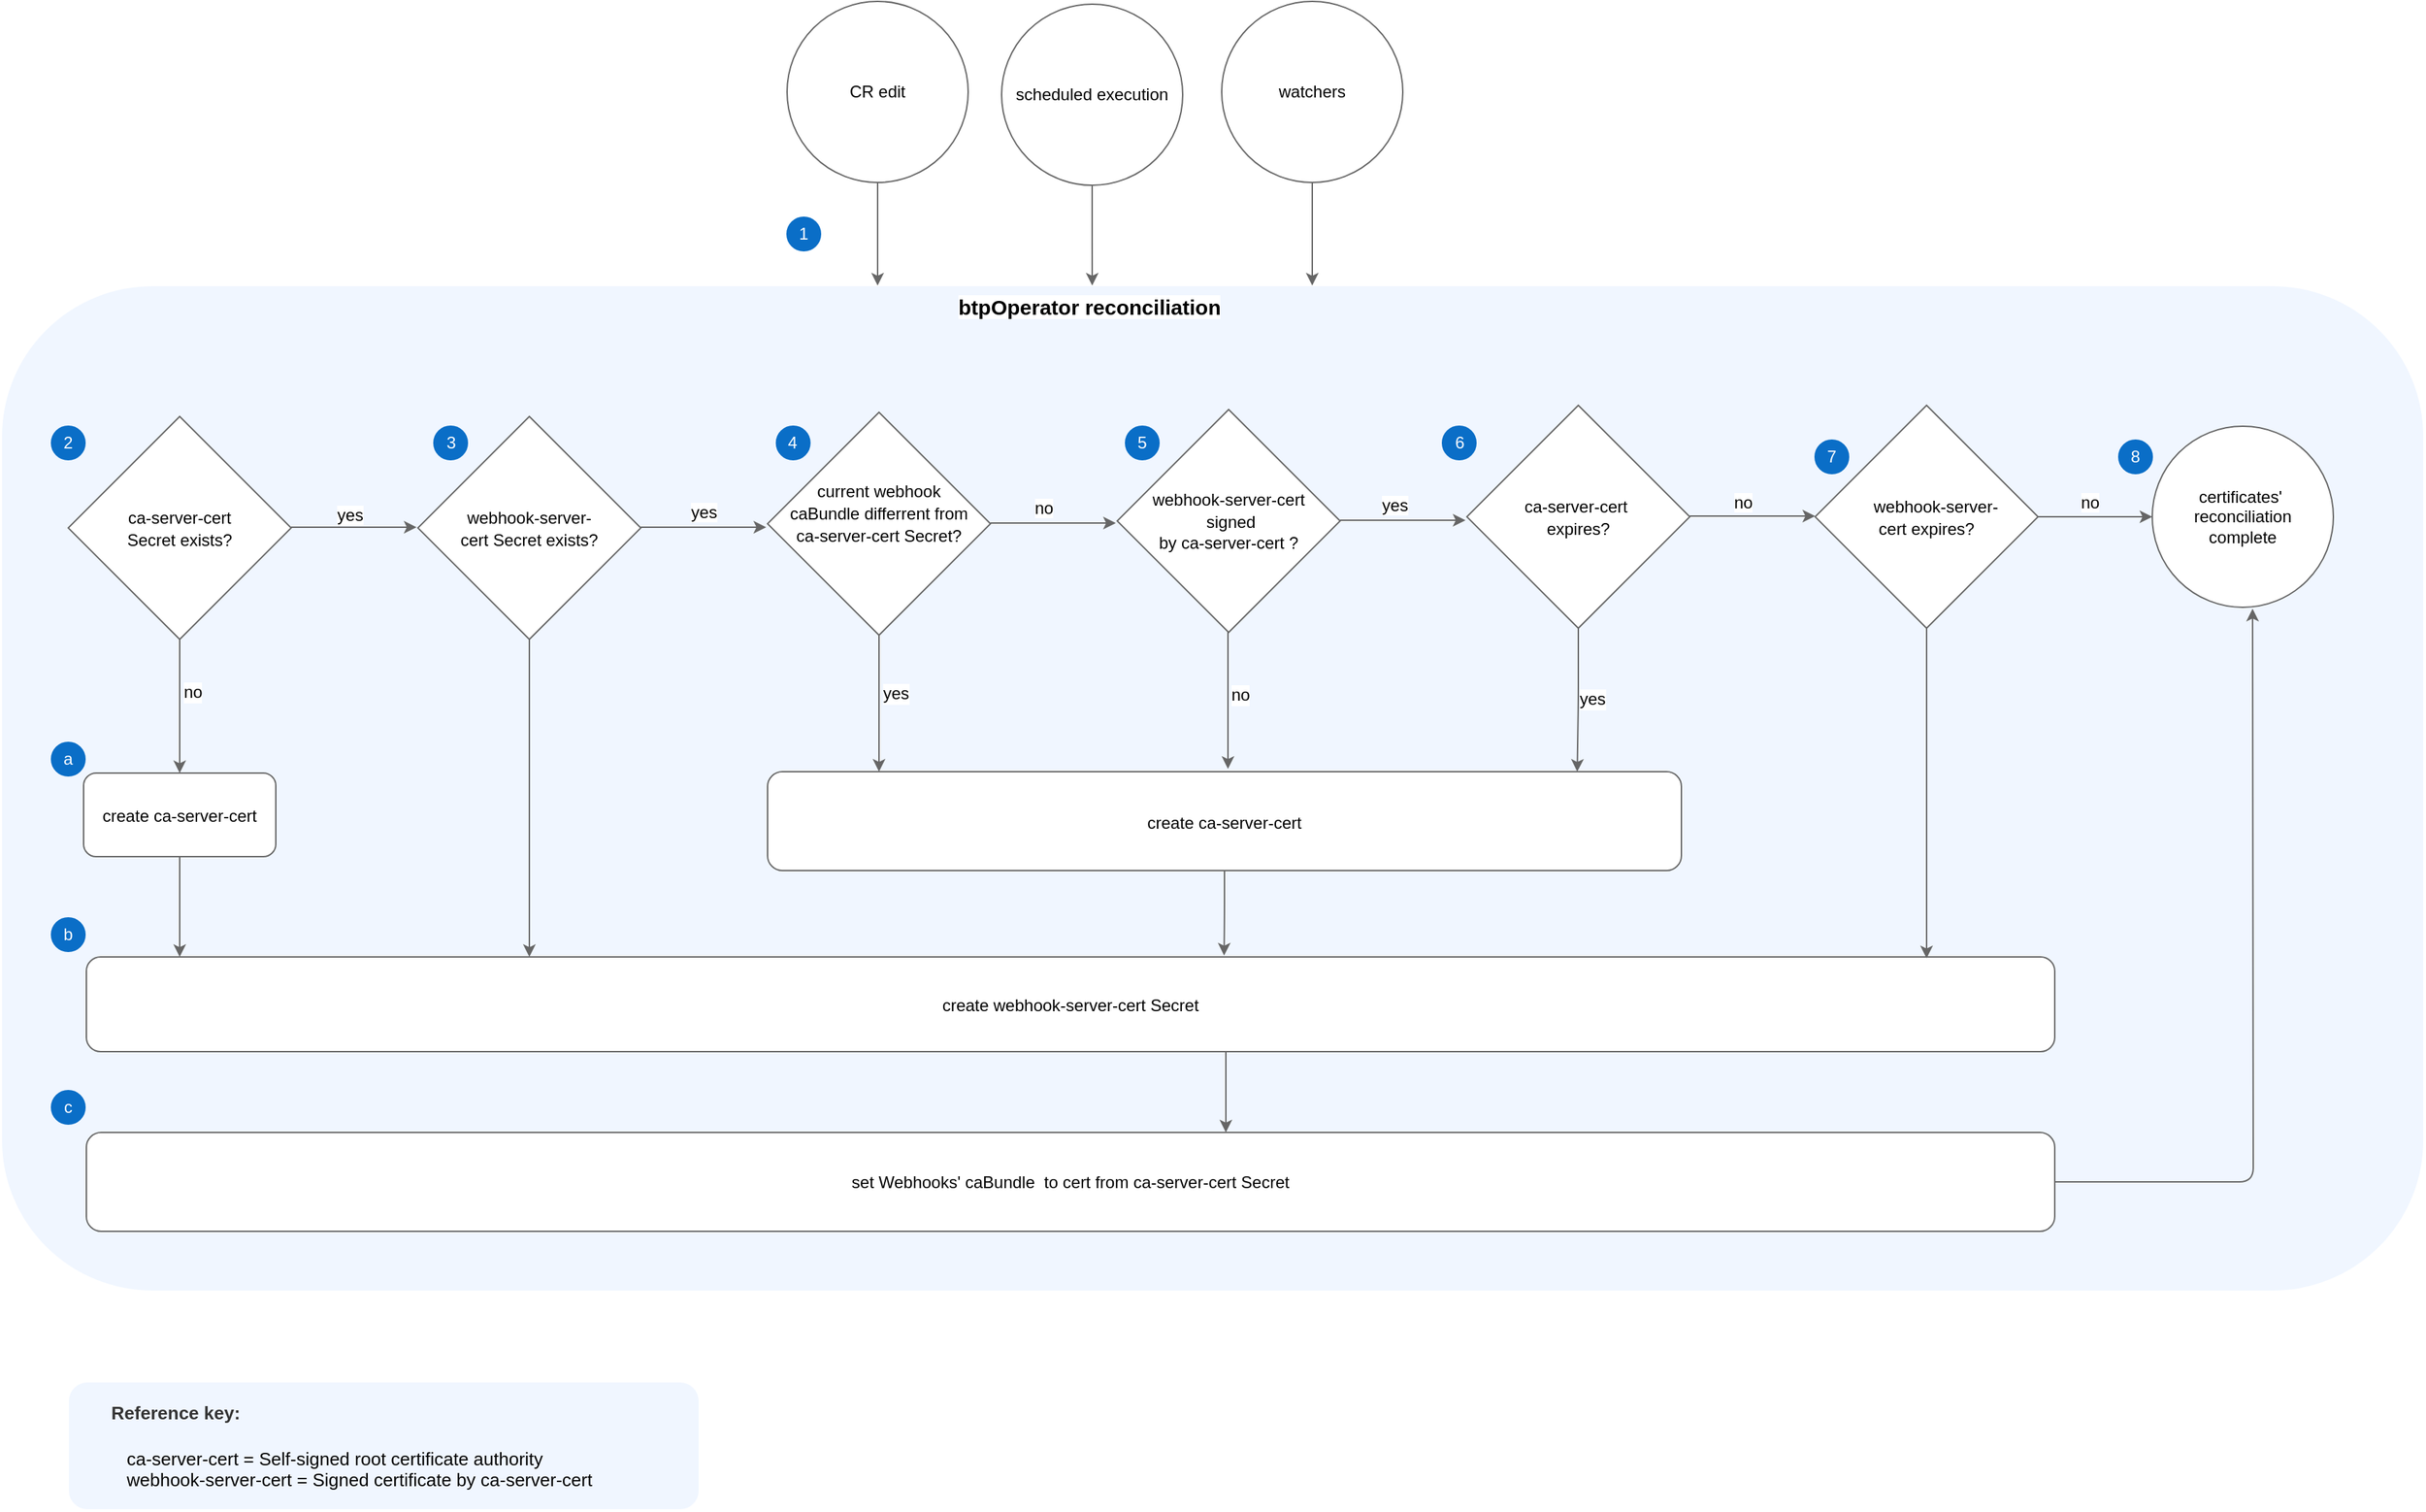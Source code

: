 <mxfile version="21.6.5" type="device">
  <diagram name="Page-1" id="vyqxLwW7QJTfSOO5Ivzo">
    <mxGraphModel dx="1550" dy="-120" grid="0" gridSize="10" guides="1" tooltips="1" connect="1" arrows="1" fold="1" page="0" pageScale="1" pageWidth="827" pageHeight="1169" math="0" shadow="0">
      <root>
        <mxCell id="0" />
        <mxCell id="1" parent="0" />
        <mxCell id="MiMByvfmSS1hJjPA0xld-52" value="" style="rounded=1;whiteSpace=wrap;html=1;fontSize=14;fillColor=#f0f6ff;fontColor=#333333;strokeColor=#FFFFFF;align=left;" vertex="1" parent="1">
          <mxGeometry x="464" y="1636" width="1739" height="722" as="geometry" />
        </mxCell>
        <mxCell id="Pu00R0AXdo9YrrrDTK1f-9" value="" style="edgeStyle=orthogonalEdgeStyle;rounded=1;orthogonalLoop=1;jettySize=auto;html=1;strokeColor=#666666;" parent="1" target="-tr_Jl8yfyVWpY2dG3ru-135" edge="1">
          <mxGeometry relative="1" as="geometry">
            <mxPoint x="1596" y="2037.5" as="sourcePoint" />
          </mxGeometry>
        </mxCell>
        <mxCell id="Pu00R0AXdo9YrrrDTK1f-10" value="" style="edgeStyle=orthogonalEdgeStyle;rounded=1;orthogonalLoop=1;jettySize=auto;html=1;strokeColor=#666666;" parent="1" target="-tr_Jl8yfyVWpY2dG3ru-218" edge="1">
          <mxGeometry relative="1" as="geometry">
            <mxPoint x="1596" y="2156" as="sourcePoint" />
          </mxGeometry>
        </mxCell>
        <mxCell id="xWwAX8yrmCoNilL9z8sZ-58" style="edgeStyle=orthogonalEdgeStyle;rounded=1;orthogonalLoop=1;jettySize=auto;html=1;strokeColor=#666666;" parent="1" source="-tr_Jl8yfyVWpY2dG3ru-173" edge="1">
          <mxGeometry relative="1" as="geometry">
            <mxPoint x="2080" y="1868" as="targetPoint" />
          </mxGeometry>
        </mxCell>
        <mxCell id="-tr_Jl8yfyVWpY2dG3ru-173" value="&lt;div style=&quot;font-size: 12px;&quot;&gt;&lt;font style=&quot;background-color: initial; font-size: 12px;&quot;&gt;set Webhooks&#39; caBundle&amp;nbsp;&amp;nbsp;&lt;/font&gt;&lt;font style=&quot;background-color: initial;&quot;&gt;to cert from&amp;nbsp;&lt;/font&gt;&lt;span style=&quot;background-color: initial; border-color: var(--border-color);&quot;&gt;ca-server-cert&amp;nbsp;&lt;/span&gt;&lt;span style=&quot;background-color: initial; border-color: var(--border-color);&quot;&gt;Secret&lt;/span&gt;&lt;/div&gt;" style="rounded=1;whiteSpace=wrap;html=1;fontSize=14;align=center;strokeColor=#666666;" parent="1" vertex="1">
          <mxGeometry x="525" y="2244" width="1413" height="71" as="geometry" />
        </mxCell>
        <mxCell id="MiMByvfmSS1hJjPA0xld-50" value="" style="edgeStyle=orthogonalEdgeStyle;rounded=1;orthogonalLoop=1;jettySize=auto;html=1;strokeColor=#666666;" edge="1" parent="1" source="-tr_Jl8yfyVWpY2dG3ru-174" target="-tr_Jl8yfyVWpY2dG3ru-173">
          <mxGeometry relative="1" as="geometry">
            <Array as="points">
              <mxPoint x="1343" y="2226" />
              <mxPoint x="1343" y="2226" />
            </Array>
          </mxGeometry>
        </mxCell>
        <mxCell id="-tr_Jl8yfyVWpY2dG3ru-174" value="&lt;font style=&quot;font-size: 12px;&quot;&gt;create&amp;nbsp;&lt;span style=&quot;border-color: var(--border-color);&quot;&gt;webhook-server-cert Secret&lt;/span&gt;&lt;/font&gt;" style="rounded=1;whiteSpace=wrap;html=1;fontSize=14;strokeColor=#666666;" parent="1" vertex="1">
          <mxGeometry x="525" y="2118" width="1413" height="68" as="geometry" />
        </mxCell>
        <mxCell id="MiMByvfmSS1hJjPA0xld-48" value="" style="edgeStyle=orthogonalEdgeStyle;rounded=1;orthogonalLoop=1;jettySize=auto;html=1;strokeColor=#666666;" edge="1" parent="1" source="-tr_Jl8yfyVWpY2dG3ru-175" target="-tr_Jl8yfyVWpY2dG3ru-174">
          <mxGeometry relative="1" as="geometry">
            <Array as="points">
              <mxPoint x="592" y="2080" />
              <mxPoint x="592" y="2080" />
            </Array>
          </mxGeometry>
        </mxCell>
        <mxCell id="-tr_Jl8yfyVWpY2dG3ru-175" value="&lt;font style=&quot;font-size: 12px;&quot;&gt;create&amp;nbsp;&lt;span style=&quot;border-color: var(--border-color);&quot;&gt;ca-server-cert&lt;/span&gt;&lt;/font&gt;" style="rounded=1;whiteSpace=wrap;html=1;fontSize=14;strokeColor=#666666;" parent="1" vertex="1">
          <mxGeometry x="523" y="1986" width="138" height="60" as="geometry" />
        </mxCell>
        <mxCell id="rAdUN6T4OuiU2hSwLSGW-6" value="" style="edgeStyle=orthogonalEdgeStyle;rounded=1;orthogonalLoop=1;jettySize=auto;html=1;strokeColor=#666666;" parent="1" source="-tr_Jl8yfyVWpY2dG3ru-207" edge="1">
          <mxGeometry relative="1" as="geometry">
            <Array as="points">
              <mxPoint x="1093" y="1618" />
              <mxPoint x="1093" y="1618" />
            </Array>
            <mxPoint x="1093" y="1636" as="targetPoint" />
          </mxGeometry>
        </mxCell>
        <mxCell id="-tr_Jl8yfyVWpY2dG3ru-207" value="&lt;span style=&quot;font-size: 12px;&quot;&gt;CR edit&lt;/span&gt;" style="ellipse;whiteSpace=wrap;html=1;aspect=fixed;labelBackgroundColor=none;fontSize=10;fillColor=#FFFFFF;strokeColor=#666666;" parent="1" vertex="1">
          <mxGeometry x="1028" y="1432" width="130" height="130" as="geometry" />
        </mxCell>
        <mxCell id="xWwAX8yrmCoNilL9z8sZ-62" style="edgeStyle=orthogonalEdgeStyle;rounded=1;orthogonalLoop=1;jettySize=auto;html=1;strokeColor=#666666;" parent="1" source="-tr_Jl8yfyVWpY2dG3ru-218" edge="1">
          <mxGeometry relative="1" as="geometry">
            <mxPoint x="1595.5" y="2312.5" as="targetPoint" />
          </mxGeometry>
        </mxCell>
        <mxCell id="xWwAX8yrmCoNilL9z8sZ-61" style="edgeStyle=orthogonalEdgeStyle;rounded=1;orthogonalLoop=1;jettySize=auto;html=1;strokeColor=#666666;" parent="1" source="-tr_Jl8yfyVWpY2dG3ru-219" edge="1">
          <mxGeometry relative="1" as="geometry">
            <mxPoint x="1344.5" y="2309" as="targetPoint" />
          </mxGeometry>
        </mxCell>
        <mxCell id="Pu00R0AXdo9YrrrDTK1f-7" value="" style="edgeStyle=orthogonalEdgeStyle;rounded=1;orthogonalLoop=1;jettySize=auto;html=1;strokeColor=#666666;" parent="1" target="-tr_Jl8yfyVWpY2dG3ru-222" edge="1">
          <mxGeometry relative="1" as="geometry">
            <mxPoint x="1344.5" y="2042" as="sourcePoint" />
          </mxGeometry>
        </mxCell>
        <mxCell id="Pu00R0AXdo9YrrrDTK1f-8" value="" style="edgeStyle=orthogonalEdgeStyle;rounded=1;orthogonalLoop=1;jettySize=auto;html=1;strokeColor=#666666;" parent="1" source="-tr_Jl8yfyVWpY2dG3ru-222" edge="1">
          <mxGeometry relative="1" as="geometry">
            <mxPoint x="1344.5" y="2203" as="targetPoint" />
          </mxGeometry>
        </mxCell>
        <mxCell id="rAdUN6T4OuiU2hSwLSGW-3" value="" style="edgeStyle=orthogonalEdgeStyle;rounded=1;orthogonalLoop=1;jettySize=auto;html=1;strokeColor=#666666;" parent="1" source="D-mSAHQnKh3Qnr3-uecS-1" edge="1">
          <mxGeometry relative="1" as="geometry">
            <Array as="points">
              <mxPoint x="1405" y="1628" />
              <mxPoint x="1405" y="1628" />
            </Array>
            <mxPoint x="1405" y="1636" as="targetPoint" />
          </mxGeometry>
        </mxCell>
        <mxCell id="D-mSAHQnKh3Qnr3-uecS-1" value="&lt;span style=&quot;border-color: var(--border-color); font-size: 12px;&quot;&gt;&lt;font style=&quot;border-color: var(--border-color); font-size: 12px;&quot;&gt;watchers&lt;/font&gt;&lt;/span&gt;" style="ellipse;whiteSpace=wrap;html=1;aspect=fixed;labelBackgroundColor=none;fontSize=10;fillColor=#FFFFFF;strokeColor=#666666;" parent="1" vertex="1">
          <mxGeometry x="1340" y="1432" width="130" height="130" as="geometry" />
        </mxCell>
        <mxCell id="rAdUN6T4OuiU2hSwLSGW-2" value="" style="edgeStyle=orthogonalEdgeStyle;rounded=1;orthogonalLoop=1;jettySize=auto;html=1;strokeColor=#666666;" parent="1" source="D-mSAHQnKh3Qnr3-uecS-2" target="xWwAX8yrmCoNilL9z8sZ-99" edge="1">
          <mxGeometry relative="1" as="geometry" />
        </mxCell>
        <mxCell id="D-mSAHQnKh3Qnr3-uecS-2" value="&lt;span style=&quot;border-color: var(--border-color); font-size: 12px;&quot;&gt;scheduled execution&lt;br&gt;&lt;/span&gt;" style="ellipse;whiteSpace=wrap;html=1;aspect=fixed;labelBackgroundColor=none;fontSize=10;fillColor=#FFFFFF;strokeColor=#666666;" parent="1" vertex="1">
          <mxGeometry x="1182" y="1434" width="130" height="130" as="geometry" />
        </mxCell>
        <mxCell id="xWwAX8yrmCoNilL9z8sZ-66" style="edgeStyle=orthogonalEdgeStyle;rounded=1;orthogonalLoop=1;jettySize=auto;html=1;entryX=0.5;entryY=0;entryDx=0;entryDy=0;strokeColor=#666666;" parent="1" source="D-mSAHQnKh3Qnr3-uecS-10" edge="1">
          <mxGeometry relative="1" as="geometry">
            <mxPoint x="1094" y="1985" as="targetPoint" />
          </mxGeometry>
        </mxCell>
        <mxCell id="xWwAX8yrmCoNilL9z8sZ-113" value="&lt;font style=&quot;font-size: 12px;&quot;&gt;yes&lt;/font&gt;" style="edgeLabel;html=1;align=left;verticalAlign=middle;resizable=0;points=[];fontSize=10;fontColor=#000000;labelPosition=right;verticalLabelPosition=middle;" parent="xWwAX8yrmCoNilL9z8sZ-66" vertex="1" connectable="0">
          <mxGeometry x="-0.143" y="1" relative="1" as="geometry">
            <mxPoint as="offset" />
          </mxGeometry>
        </mxCell>
        <mxCell id="D-mSAHQnKh3Qnr3-uecS-10" value="&lt;font style=&quot;font-size: 12px;&quot;&gt;current &lt;font style=&quot;font-size: 12px;&quot;&gt;webhook caBundle&lt;/font&gt;&amp;nbsp;differrent from&lt;br&gt;ca-&lt;font style=&quot;font-size: 12px;&quot;&gt;server-cert Secret&lt;/font&gt;?&lt;br&gt;&lt;br&gt;&lt;/font&gt;" style="rhombus;whiteSpace=wrap;html=1;labelBackgroundColor=none;fontSize=13;strokeColor=#666666;" parent="1" vertex="1">
          <mxGeometry x="1014" y="1727" width="160" height="160" as="geometry" />
        </mxCell>
        <mxCell id="xWwAX8yrmCoNilL9z8sZ-68" style="edgeStyle=orthogonalEdgeStyle;rounded=1;orthogonalLoop=1;jettySize=auto;html=1;entryX=0.5;entryY=0;entryDx=0;entryDy=0;strokeColor=#666666;" parent="1" source="D-mSAHQnKh3Qnr3-uecS-11" edge="1">
          <mxGeometry relative="1" as="geometry">
            <mxPoint x="1344.5" y="1983" as="targetPoint" />
          </mxGeometry>
        </mxCell>
        <mxCell id="xWwAX8yrmCoNilL9z8sZ-116" value="&lt;font style=&quot;font-size: 12px;&quot;&gt;no&lt;/font&gt;" style="edgeLabel;html=1;align=left;verticalAlign=middle;resizable=0;points=[];fontSize=10;fontColor=#000000;labelPosition=right;verticalLabelPosition=middle;" parent="xWwAX8yrmCoNilL9z8sZ-68" vertex="1" connectable="0">
          <mxGeometry x="-0.086" relative="1" as="geometry">
            <mxPoint as="offset" />
          </mxGeometry>
        </mxCell>
        <mxCell id="D-mSAHQnKh3Qnr3-uecS-11" value="&lt;font style=&quot;font-size: 12px;&quot;&gt;&lt;span style=&quot;border-color: var(--border-color);&quot;&gt;&amp;nbsp;&lt;font style=&quot;border-color: var(--border-color); font-size: 12px;&quot;&gt;webhook-server-cert&lt;/font&gt;&amp;nbsp;&lt;br&gt;&amp;nbsp;signed &lt;br&gt;by ca-server-cert ?&lt;/span&gt;&lt;br&gt;&lt;/font&gt;" style="rhombus;whiteSpace=wrap;html=1;labelBackgroundColor=none;fontSize=13;strokeColor=#666666;" parent="1" vertex="1">
          <mxGeometry x="1265" y="1725" width="160" height="160" as="geometry" />
        </mxCell>
        <mxCell id="xWwAX8yrmCoNilL9z8sZ-64" style="edgeStyle=orthogonalEdgeStyle;rounded=1;orthogonalLoop=1;jettySize=auto;html=1;entryX=0.5;entryY=0;entryDx=0;entryDy=0;strokeColor=#666666;" parent="1" source="D-mSAHQnKh3Qnr3-uecS-12" target="-tr_Jl8yfyVWpY2dG3ru-175" edge="1">
          <mxGeometry relative="1" as="geometry" />
        </mxCell>
        <mxCell id="xWwAX8yrmCoNilL9z8sZ-111" value="&lt;font style=&quot;font-size: 12px;&quot;&gt;no&lt;/font&gt;" style="edgeLabel;html=1;align=left;verticalAlign=middle;resizable=0;points=[];fontSize=10;fontColor=#000000;labelPosition=right;verticalLabelPosition=middle;" parent="xWwAX8yrmCoNilL9z8sZ-64" vertex="1" connectable="0">
          <mxGeometry x="-0.208" y="1" relative="1" as="geometry">
            <mxPoint as="offset" />
          </mxGeometry>
        </mxCell>
        <mxCell id="D-mSAHQnKh3Qnr3-uecS-12" value="&lt;font style=&quot;font-size: 12px;&quot;&gt;&lt;span style=&quot;border-color: var(--border-color);&quot;&gt;&lt;font style=&quot;border-color: var(--border-color); font-size: 12px;&quot;&gt;ca-server-cert&lt;/font&gt;&lt;/span&gt;&lt;span style=&quot;border-color: var(--border-color);&quot;&gt;&lt;font style=&quot;border-color: var(--border-color); font-size: 12px;&quot;&gt;&lt;br style=&quot;border-color: var(--border-color);&quot;&gt;&lt;/font&gt;Secret&amp;nbsp;exists?&lt;/span&gt;&lt;br&gt;&lt;/font&gt;" style="rhombus;whiteSpace=wrap;html=1;labelBackgroundColor=none;fontSize=13;strokeColor=#666666;" parent="1" vertex="1">
          <mxGeometry x="512" y="1730" width="160" height="160" as="geometry" />
        </mxCell>
        <mxCell id="MiMByvfmSS1hJjPA0xld-58" value="" style="edgeStyle=orthogonalEdgeStyle;rounded=1;orthogonalLoop=1;jettySize=auto;html=1;strokeColor=#666666;" edge="1" parent="1" source="D-mSAHQnKh3Qnr3-uecS-13">
          <mxGeometry relative="1" as="geometry">
            <mxPoint x="843" y="2118" as="targetPoint" />
          </mxGeometry>
        </mxCell>
        <mxCell id="D-mSAHQnKh3Qnr3-uecS-13" value="&lt;font style=&quot;font-size: 12px;&quot;&gt;&lt;span style=&quot;border-color: var(--border-color);&quot;&gt;&lt;span style=&quot;border-color: var(--border-color);&quot;&gt;&lt;font style=&quot;border-color: var(--border-color); font-size: 12px;&quot;&gt;&lt;font style=&quot;border-color: var(--border-color); font-size: 12px;&quot;&gt;webhook-server-cert&lt;/font&gt;&amp;nbsp;&lt;/font&gt;&lt;/span&gt;&lt;span style=&quot;border-color: var(--border-color);&quot;&gt;Secret&amp;nbsp;exists?&lt;/span&gt;&lt;/span&gt;&lt;br&gt;&lt;/font&gt;" style="rhombus;whiteSpace=wrap;html=1;labelBackgroundColor=none;fontSize=13;strokeColor=#666666;" parent="1" vertex="1">
          <mxGeometry x="763" y="1730" width="160" height="160" as="geometry" />
        </mxCell>
        <mxCell id="xWwAX8yrmCoNilL9z8sZ-69" style="edgeStyle=orthogonalEdgeStyle;rounded=1;orthogonalLoop=1;jettySize=auto;html=1;exitX=0.5;exitY=1;exitDx=0;exitDy=0;entryX=0.886;entryY=0;entryDx=0;entryDy=0;strokeColor=#666666;entryPerimeter=0;" parent="1" source="D-mSAHQnKh3Qnr3-uecS-14" target="MiMByvfmSS1hJjPA0xld-47" edge="1">
          <mxGeometry relative="1" as="geometry">
            <mxPoint x="1596" y="1978.5" as="targetPoint" />
          </mxGeometry>
        </mxCell>
        <mxCell id="xWwAX8yrmCoNilL9z8sZ-115" value="&lt;font style=&quot;font-size: 12px;&quot;&gt;yes&lt;/font&gt;" style="edgeLabel;html=1;align=left;verticalAlign=middle;resizable=0;points=[];fontSize=10;fontColor=#000000;labelPosition=right;verticalLabelPosition=middle;" parent="xWwAX8yrmCoNilL9z8sZ-69" vertex="1" connectable="0">
          <mxGeometry x="-0.254" y="-1" relative="1" as="geometry">
            <mxPoint y="12" as="offset" />
          </mxGeometry>
        </mxCell>
        <mxCell id="D-mSAHQnKh3Qnr3-uecS-14" value="&lt;font style=&quot;font-size: 12px;&quot;&gt;&lt;span style=&quot;border-color: var(--border-color);&quot;&gt;&lt;font style=&quot;border-color: var(--border-color); font-size: 12px;&quot;&gt;ca-server-cert&lt;/font&gt;&lt;span style=&quot;border-color: var(--border-color); background-color: initial;&quot;&gt;&lt;font style=&quot;border-color: var(--border-color); font-size: 12px;&quot;&gt;&amp;nbsp;&lt;br&gt;&lt;/font&gt;expires?&lt;/span&gt;&lt;/span&gt;&lt;br&gt;&lt;/font&gt;" style="rhombus;whiteSpace=wrap;html=1;labelBackgroundColor=none;fontSize=13;strokeColor=#666666;" parent="1" vertex="1">
          <mxGeometry x="1516" y="1722" width="160" height="160" as="geometry" />
        </mxCell>
        <mxCell id="MiMByvfmSS1hJjPA0xld-9" value="" style="edgeStyle=orthogonalEdgeStyle;rounded=1;orthogonalLoop=1;jettySize=auto;html=1;strokeColor=#666666;" edge="1" parent="1" source="D-mSAHQnKh3Qnr3-uecS-16" target="MiMByvfmSS1hJjPA0xld-8">
          <mxGeometry relative="1" as="geometry" />
        </mxCell>
        <mxCell id="MiMByvfmSS1hJjPA0xld-10" value="&lt;font style=&quot;font-size: 12px;&quot;&gt;no&lt;/font&gt;" style="edgeLabel;html=1;align=center;verticalAlign=bottom;resizable=0;points=[];" vertex="1" connectable="0" parent="MiMByvfmSS1hJjPA0xld-9">
          <mxGeometry x="-0.098" y="2" relative="1" as="geometry">
            <mxPoint as="offset" />
          </mxGeometry>
        </mxCell>
        <mxCell id="MiMByvfmSS1hJjPA0xld-56" value="" style="edgeStyle=orthogonalEdgeStyle;rounded=1;orthogonalLoop=1;jettySize=auto;html=1;strokeColor=#666666;" edge="1" parent="1" source="D-mSAHQnKh3Qnr3-uecS-16">
          <mxGeometry relative="1" as="geometry">
            <mxPoint x="1846" y="2119" as="targetPoint" />
          </mxGeometry>
        </mxCell>
        <mxCell id="D-mSAHQnKh3Qnr3-uecS-16" value="&lt;font style=&quot;font-size: 12px;&quot;&gt;&lt;span style=&quot;border-color: var(--border-color);&quot;&gt;&amp;nbsp; &amp;nbsp; &lt;span style=&quot;border-color: var(--border-color);&quot;&gt;&lt;font style=&quot;border-color: var(--border-color); font-size: 12px;&quot;&gt;webhook-server-cert&lt;/font&gt;&amp;nbsp;&lt;/span&gt;&lt;span style=&quot;border-color: var(--border-color); background-color: initial;&quot;&gt;expires?&lt;/span&gt;&lt;/span&gt;&lt;br&gt;&lt;/font&gt;" style="rhombus;whiteSpace=wrap;html=1;labelBackgroundColor=none;fontSize=13;strokeColor=#666666;" parent="1" vertex="1">
          <mxGeometry x="1766" y="1722" width="160" height="160" as="geometry" />
        </mxCell>
        <mxCell id="xWwAX8yrmCoNilL9z8sZ-60" style="edgeStyle=orthogonalEdgeStyle;rounded=1;orthogonalLoop=1;jettySize=auto;html=1;entryX=0.5;entryY=0;entryDx=0;entryDy=0;strokeColor=#666666;" parent="1" source="xWwAX8yrmCoNilL9z8sZ-35" edge="1">
          <mxGeometry relative="1" as="geometry">
            <mxPoint x="1093" y="2310" as="targetPoint" />
          </mxGeometry>
        </mxCell>
        <mxCell id="Pu00R0AXdo9YrrrDTK1f-5" value="" style="edgeStyle=orthogonalEdgeStyle;rounded=1;orthogonalLoop=1;jettySize=auto;html=1;strokeColor=#666666;" parent="1" target="xWwAX8yrmCoNilL9z8sZ-37" edge="1">
          <mxGeometry relative="1" as="geometry">
            <mxPoint x="1094" y="2044" as="sourcePoint" />
          </mxGeometry>
        </mxCell>
        <mxCell id="Pu00R0AXdo9YrrrDTK1f-6" value="" style="edgeStyle=orthogonalEdgeStyle;rounded=1;orthogonalLoop=1;jettySize=auto;html=1;strokeColor=#666666;" parent="1" target="xWwAX8yrmCoNilL9z8sZ-35" edge="1">
          <mxGeometry relative="1" as="geometry">
            <mxPoint x="1094" y="2156" as="sourcePoint" />
          </mxGeometry>
        </mxCell>
        <mxCell id="xWwAX8yrmCoNilL9z8sZ-72" value="" style="endArrow=classic;html=1;rounded=1;strokeColor=#666666;" parent="1" edge="1">
          <mxGeometry width="50" height="50" relative="1" as="geometry">
            <mxPoint x="672" y="1809.5" as="sourcePoint" />
            <mxPoint x="762" y="1809.5" as="targetPoint" />
          </mxGeometry>
        </mxCell>
        <mxCell id="xWwAX8yrmCoNilL9z8sZ-106" value="&lt;font style=&quot;font-size: 12px;&quot;&gt;yes&lt;/font&gt;" style="edgeLabel;html=1;align=center;verticalAlign=bottom;resizable=0;points=[];fontSize=12;fontColor=#000000;" parent="xWwAX8yrmCoNilL9z8sZ-72" vertex="1" connectable="0">
          <mxGeometry x="-0.067" y="1" relative="1" as="geometry">
            <mxPoint y="1" as="offset" />
          </mxGeometry>
        </mxCell>
        <mxCell id="xWwAX8yrmCoNilL9z8sZ-73" value="" style="endArrow=classic;html=1;rounded=1;strokeColor=#666666;" parent="1" edge="1">
          <mxGeometry width="50" height="50" relative="1" as="geometry">
            <mxPoint x="923" y="1809.5" as="sourcePoint" />
            <mxPoint x="1013" y="1809.5" as="targetPoint" />
          </mxGeometry>
        </mxCell>
        <mxCell id="xWwAX8yrmCoNilL9z8sZ-117" value="&lt;font style=&quot;font-size: 12px;&quot;&gt;yes&lt;/font&gt;" style="edgeLabel;html=1;align=center;verticalAlign=bottom;resizable=0;points=[];fontSize=12;fontColor=#000000;" parent="xWwAX8yrmCoNilL9z8sZ-73" vertex="1" connectable="0">
          <mxGeometry y="3" relative="1" as="geometry">
            <mxPoint y="1" as="offset" />
          </mxGeometry>
        </mxCell>
        <mxCell id="xWwAX8yrmCoNilL9z8sZ-74" value="" style="endArrow=classic;html=1;rounded=1;strokeColor=#666666;" parent="1" edge="1">
          <mxGeometry width="50" height="50" relative="1" as="geometry">
            <mxPoint x="1174" y="1806.5" as="sourcePoint" />
            <mxPoint x="1264" y="1806.5" as="targetPoint" />
          </mxGeometry>
        </mxCell>
        <mxCell id="xWwAX8yrmCoNilL9z8sZ-108" value="&lt;font style=&quot;font-size: 12px;&quot;&gt;no&lt;/font&gt;" style="edgeLabel;html=1;align=center;verticalAlign=bottom;resizable=0;points=[];fontSize=12;fontColor=#000000;" parent="xWwAX8yrmCoNilL9z8sZ-74" vertex="1" connectable="0">
          <mxGeometry x="-0.156" y="3" relative="1" as="geometry">
            <mxPoint y="1" as="offset" />
          </mxGeometry>
        </mxCell>
        <mxCell id="xWwAX8yrmCoNilL9z8sZ-75" value="" style="endArrow=classic;html=1;rounded=1;strokeColor=#666666;" parent="1" edge="1">
          <mxGeometry width="50" height="50" relative="1" as="geometry">
            <mxPoint x="1425" y="1804.5" as="sourcePoint" />
            <mxPoint x="1515" y="1804.5" as="targetPoint" />
          </mxGeometry>
        </mxCell>
        <mxCell id="xWwAX8yrmCoNilL9z8sZ-109" value="&lt;font style=&quot;font-size: 12px;&quot;&gt;yes&lt;/font&gt;" style="edgeLabel;html=1;align=center;verticalAlign=bottom;resizable=0;points=[];fontSize=12;fontColor=#000000;" parent="xWwAX8yrmCoNilL9z8sZ-75" vertex="1" connectable="0">
          <mxGeometry x="-0.133" y="3" relative="1" as="geometry">
            <mxPoint y="1" as="offset" />
          </mxGeometry>
        </mxCell>
        <mxCell id="xWwAX8yrmCoNilL9z8sZ-76" value="" style="endArrow=classic;html=1;rounded=1;strokeColor=#666666;" parent="1" edge="1">
          <mxGeometry width="50" height="50" relative="1" as="geometry">
            <mxPoint x="1676" y="1801.5" as="sourcePoint" />
            <mxPoint x="1766" y="1801.5" as="targetPoint" />
          </mxGeometry>
        </mxCell>
        <mxCell id="xWwAX8yrmCoNilL9z8sZ-110" value="&lt;font style=&quot;font-size: 12px;&quot;&gt;no&lt;/font&gt;" style="edgeLabel;html=1;align=center;verticalAlign=bottom;resizable=0;points=[];fontSize=12;fontColor=#000000;" parent="xWwAX8yrmCoNilL9z8sZ-76" vertex="1" connectable="0">
          <mxGeometry x="-0.156" y="2" relative="1" as="geometry">
            <mxPoint y="1" as="offset" />
          </mxGeometry>
        </mxCell>
        <mxCell id="xWwAX8yrmCoNilL9z8sZ-99" value="&lt;b style=&quot;border-color: var(--border-color); font-family: Helvetica; font-style: normal; font-variant-ligatures: normal; font-variant-caps: normal; letter-spacing: normal; orphans: 2; text-align: center; text-indent: 0px; text-transform: none; widows: 2; word-spacing: 0px; -webkit-text-stroke-width: 0px; background-color: rgb(255, 255, 255); text-decoration-thickness: initial; text-decoration-style: initial; text-decoration-color: initial; font-size: 15px;&quot;&gt;&lt;font style=&quot;font-size: 15px;&quot; color=&quot;#000000&quot;&gt;btpOperator reconciliation&lt;/font&gt;&lt;/b&gt;" style="text;whiteSpace=wrap;html=1;fontColor=#EA6B66;fontSize=15;" parent="1" vertex="1">
          <mxGeometry x="1148.56" y="1636" width="196.87" height="25" as="geometry" />
        </mxCell>
        <mxCell id="rAdUN6T4OuiU2hSwLSGW-9" value="&lt;font style=&quot;font-size: 13px;&quot;&gt;&lt;b style=&quot;&quot;&gt;&lt;span style=&quot;white-space: pre;&quot;&gt;&#x9;&lt;/span&gt;&lt;font style=&quot;font-size: 13px;&quot;&gt;Reference key:&lt;br&gt;&lt;/font&gt;&lt;/b&gt;&lt;font style=&quot;font-size: 13px;&quot;&gt;&lt;br&gt;&lt;/font&gt;&lt;/font&gt;&lt;blockquote style=&quot;margin: 0px 0px 0px 40px; border: none; padding: 0px; font-size: 13px;&quot;&gt;&lt;font style=&quot;font-size: 13px;&quot;&gt;&lt;span style=&quot;border-color: var(--border-color); color: rgb(0, 0, 0);&quot;&gt;&lt;font style=&quot;border-color: var(--border-color); font-size: 13px;&quot;&gt;ca-server-cert&lt;/font&gt;&amp;nbsp;=&amp;nbsp;Self-signed root certificate authority&lt;br&gt;&lt;/span&gt;&lt;span style=&quot;border-color: var(--border-color); color: rgb(0, 0, 0);&quot;&gt;&lt;span style=&quot;border-color: var(--border-color);&quot;&gt;&lt;font style=&quot;border-color: var(--border-color); font-size: 13px;&quot;&gt;webhook-server-cert&amp;nbsp;&lt;/font&gt;&lt;font style=&quot;border-color: var(--border-color); font-size: 13px;&quot;&gt;=&lt;/font&gt;&lt;font style=&quot;border-color: var(--border-color); font-size: 13px;&quot;&gt;&amp;nbsp;&lt;/font&gt;&lt;font style=&quot;border-color: var(--border-color); font-size: 13px;&quot;&gt;Signed certificate by&amp;nbsp;&lt;/font&gt;&lt;font style=&quot;border-color: var(--border-color); font-size: 13px;&quot;&gt;ca-server-cert&lt;/font&gt;&lt;/span&gt;&lt;/span&gt;&lt;/font&gt;&lt;/blockquote&gt;" style="rounded=1;whiteSpace=wrap;html=1;fontSize=14;fillColor=#f0f6ff;fontColor=#333333;strokeColor=#FFFFFF;align=left;" parent="1" vertex="1">
          <mxGeometry x="512" y="2423" width="453" height="92" as="geometry" />
        </mxCell>
        <mxCell id="DB40sqPM20ld0QPVg-On-1" value="&lt;font color=&quot;#ffffff&quot;&gt;1&lt;/font&gt;" style="ellipse;whiteSpace=wrap;html=1;aspect=fixed;fillColor=#0a6ec7;strokeColor=#0a6ec7;" parent="1" vertex="1">
          <mxGeometry x="1028" y="1587" width="24" height="24" as="geometry" />
        </mxCell>
        <mxCell id="MiMByvfmSS1hJjPA0xld-1" value="&lt;font color=&quot;#ffffff&quot;&gt;2&lt;/font&gt;" style="ellipse;whiteSpace=wrap;html=1;aspect=fixed;fillColor=#0a6ec7;strokeColor=#0a6ec7;" vertex="1" parent="1">
          <mxGeometry x="500" y="1737" width="24" height="24" as="geometry" />
        </mxCell>
        <mxCell id="MiMByvfmSS1hJjPA0xld-2" value="&lt;font color=&quot;#ffffff&quot;&gt;a&lt;/font&gt;" style="ellipse;whiteSpace=wrap;html=1;aspect=fixed;fillColor=#0a6ec7;strokeColor=#0a6ec7;" vertex="1" parent="1">
          <mxGeometry x="500" y="1964" width="24" height="24" as="geometry" />
        </mxCell>
        <mxCell id="MiMByvfmSS1hJjPA0xld-3" value="&lt;font color=&quot;#ffffff&quot;&gt;3&lt;/font&gt;" style="ellipse;whiteSpace=wrap;html=1;aspect=fixed;fillColor=#0a6ec7;strokeColor=#0a6ec7;" vertex="1" parent="1">
          <mxGeometry x="774.5" y="1737" width="24" height="24" as="geometry" />
        </mxCell>
        <mxCell id="MiMByvfmSS1hJjPA0xld-4" value="&lt;font color=&quot;#ffffff&quot;&gt;4&lt;/font&gt;" style="ellipse;whiteSpace=wrap;html=1;aspect=fixed;fillColor=#0a6ec7;strokeColor=#0a6ec7;" vertex="1" parent="1">
          <mxGeometry x="1020.38" y="1737" width="24" height="24" as="geometry" />
        </mxCell>
        <mxCell id="MiMByvfmSS1hJjPA0xld-5" value="&lt;font color=&quot;#ffffff&quot;&gt;5&lt;/font&gt;" style="ellipse;whiteSpace=wrap;html=1;aspect=fixed;fillColor=#0a6ec7;strokeColor=#0a6ec7;" vertex="1" parent="1">
          <mxGeometry x="1271" y="1737" width="24" height="24" as="geometry" />
        </mxCell>
        <mxCell id="MiMByvfmSS1hJjPA0xld-6" value="&lt;font color=&quot;#ffffff&quot;&gt;6&lt;/font&gt;" style="ellipse;whiteSpace=wrap;html=1;aspect=fixed;fillColor=#0a6ec7;strokeColor=#0a6ec7;" vertex="1" parent="1">
          <mxGeometry x="1498.5" y="1737" width="24" height="24" as="geometry" />
        </mxCell>
        <mxCell id="MiMByvfmSS1hJjPA0xld-7" value="&lt;font color=&quot;#ffffff&quot;&gt;7&lt;/font&gt;" style="ellipse;whiteSpace=wrap;html=1;aspect=fixed;fillColor=#0a6ec7;strokeColor=#0a6ec7;" vertex="1" parent="1">
          <mxGeometry x="1766" y="1747" width="24" height="24" as="geometry" />
        </mxCell>
        <mxCell id="MiMByvfmSS1hJjPA0xld-8" value="&lt;span style=&quot;border-color: var(--border-color); font-size: 12px;&quot;&gt;&lt;font style=&quot;font-size: 12px;&quot;&gt;certificates&#39;&lt;/font&gt;&lt;/span&gt;&lt;font style=&quot;font-size: 12px;&quot;&gt;&lt;font style=&quot;font-size: 12px;&quot;&gt;&amp;nbsp;&lt;br&gt;reconciliation&lt;br&gt;complete&lt;/font&gt;&lt;br&gt;&lt;/font&gt;" style="ellipse;whiteSpace=wrap;html=1;aspect=fixed;labelBackgroundColor=none;fontSize=10;fillColor=#FFFFFF;strokeColor=#666666;" vertex="1" parent="1">
          <mxGeometry x="2008" y="1737" width="130" height="130" as="geometry" />
        </mxCell>
        <mxCell id="MiMByvfmSS1hJjPA0xld-11" value="&lt;font color=&quot;#ffffff&quot;&gt;b&lt;/font&gt;" style="ellipse;whiteSpace=wrap;html=1;aspect=fixed;fillColor=#0a6ec7;strokeColor=#0a6ec7;" vertex="1" parent="1">
          <mxGeometry x="500" y="2090" width="24" height="24" as="geometry" />
        </mxCell>
        <mxCell id="MiMByvfmSS1hJjPA0xld-12" value="&lt;font color=&quot;#ffffff&quot;&gt;c&lt;/font&gt;" style="ellipse;whiteSpace=wrap;html=1;aspect=fixed;fillColor=#0a6ec7;strokeColor=#0a6ec7;" vertex="1" parent="1">
          <mxGeometry x="500" y="2214" width="24" height="24" as="geometry" />
        </mxCell>
        <mxCell id="MiMByvfmSS1hJjPA0xld-16" value="&lt;font color=&quot;#ffffff&quot;&gt;8&lt;/font&gt;" style="ellipse;whiteSpace=wrap;html=1;aspect=fixed;fillColor=#0a6ec7;strokeColor=#0a6ec7;" vertex="1" parent="1">
          <mxGeometry x="1984" y="1747" width="24" height="24" as="geometry" />
        </mxCell>
        <mxCell id="MiMByvfmSS1hJjPA0xld-19" value="" style="edgeStyle=orthogonalEdgeStyle;rounded=1;orthogonalLoop=1;jettySize=auto;html=1;strokeColor=#666666;" edge="1" target="MiMByvfmSS1hJjPA0xld-18" parent="1">
          <mxGeometry relative="1" as="geometry">
            <mxPoint x="843" y="2048" as="sourcePoint" />
          </mxGeometry>
        </mxCell>
        <mxCell id="MiMByvfmSS1hJjPA0xld-20" style="edgeStyle=orthogonalEdgeStyle;rounded=1;orthogonalLoop=1;jettySize=auto;html=1;entryX=0.5;entryY=0;entryDx=0;entryDy=0;strokeColor=#666666;" edge="1" target="MiMByvfmSS1hJjPA0xld-21" parent="1">
          <mxGeometry relative="1" as="geometry">
            <mxPoint x="843" y="2166" as="sourcePoint" />
          </mxGeometry>
        </mxCell>
        <mxCell id="MiMByvfmSS1hJjPA0xld-43" value="" style="edgeStyle=orthogonalEdgeStyle;rounded=1;orthogonalLoop=1;jettySize=auto;html=1;strokeColor=#666666;" edge="1" source="MiMByvfmSS1hJjPA0xld-42" parent="1">
          <mxGeometry relative="1" as="geometry">
            <mxPoint x="1847" y="2091" as="targetPoint" />
          </mxGeometry>
        </mxCell>
        <mxCell id="MiMByvfmSS1hJjPA0xld-44" style="edgeStyle=orthogonalEdgeStyle;rounded=1;orthogonalLoop=1;jettySize=auto;html=1;entryX=0.5;entryY=0;entryDx=0;entryDy=0;strokeColor=#666666;" edge="1" source="MiMByvfmSS1hJjPA0xld-41" parent="1">
          <mxGeometry relative="1" as="geometry">
            <mxPoint x="1847" y="2207.25" as="targetPoint" />
          </mxGeometry>
        </mxCell>
        <mxCell id="MiMByvfmSS1hJjPA0xld-51" value="" style="edgeStyle=orthogonalEdgeStyle;rounded=1;orthogonalLoop=1;jettySize=auto;html=1;entryX=0.578;entryY=-0.015;entryDx=0;entryDy=0;entryPerimeter=0;strokeColor=#666666;" edge="1" parent="1" source="MiMByvfmSS1hJjPA0xld-47" target="-tr_Jl8yfyVWpY2dG3ru-174">
          <mxGeometry relative="1" as="geometry" />
        </mxCell>
        <mxCell id="MiMByvfmSS1hJjPA0xld-47" value="&lt;font style=&quot;font-size: 12px;&quot;&gt;create&amp;nbsp;&lt;span style=&quot;border-color: var(--border-color);&quot;&gt;ca-server-cert&lt;/span&gt;&lt;/font&gt;" style="rounded=1;whiteSpace=wrap;html=1;fontSize=14;strokeColor=#666666;" vertex="1" parent="1">
          <mxGeometry x="1014" y="1985" width="656" height="71" as="geometry" />
        </mxCell>
      </root>
    </mxGraphModel>
  </diagram>
</mxfile>
